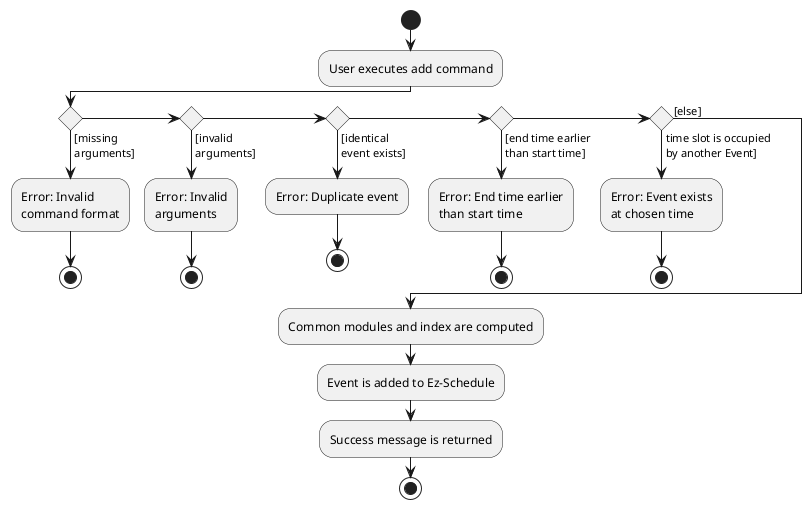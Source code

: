 @startuml
start
:User executes add command;

'Since the beta syntax does not support placing the condition outside the
'diamond we place it as the true branch instead.

if () then ([missing
arguments])
    :Error: Invalid
    command format;
stop
else if () then ([invalid
arguments])
    :Error: Invalid
    arguments;
stop
else if () then ([identical
event exists])
    :Error: Duplicate event;
stop
else if () then ([end time earlier
than start time])
    :Error: End time earlier
    than start time;
stop
else if () then (time slot is occupied
by another Event])
    :Error: Event exists
    at chosen time;
stop
else ([else])
endif
    :Common modules and index are computed;
    :Event is added to Ez-Schedule;
    :Success message is returned;
stop
@enduml
